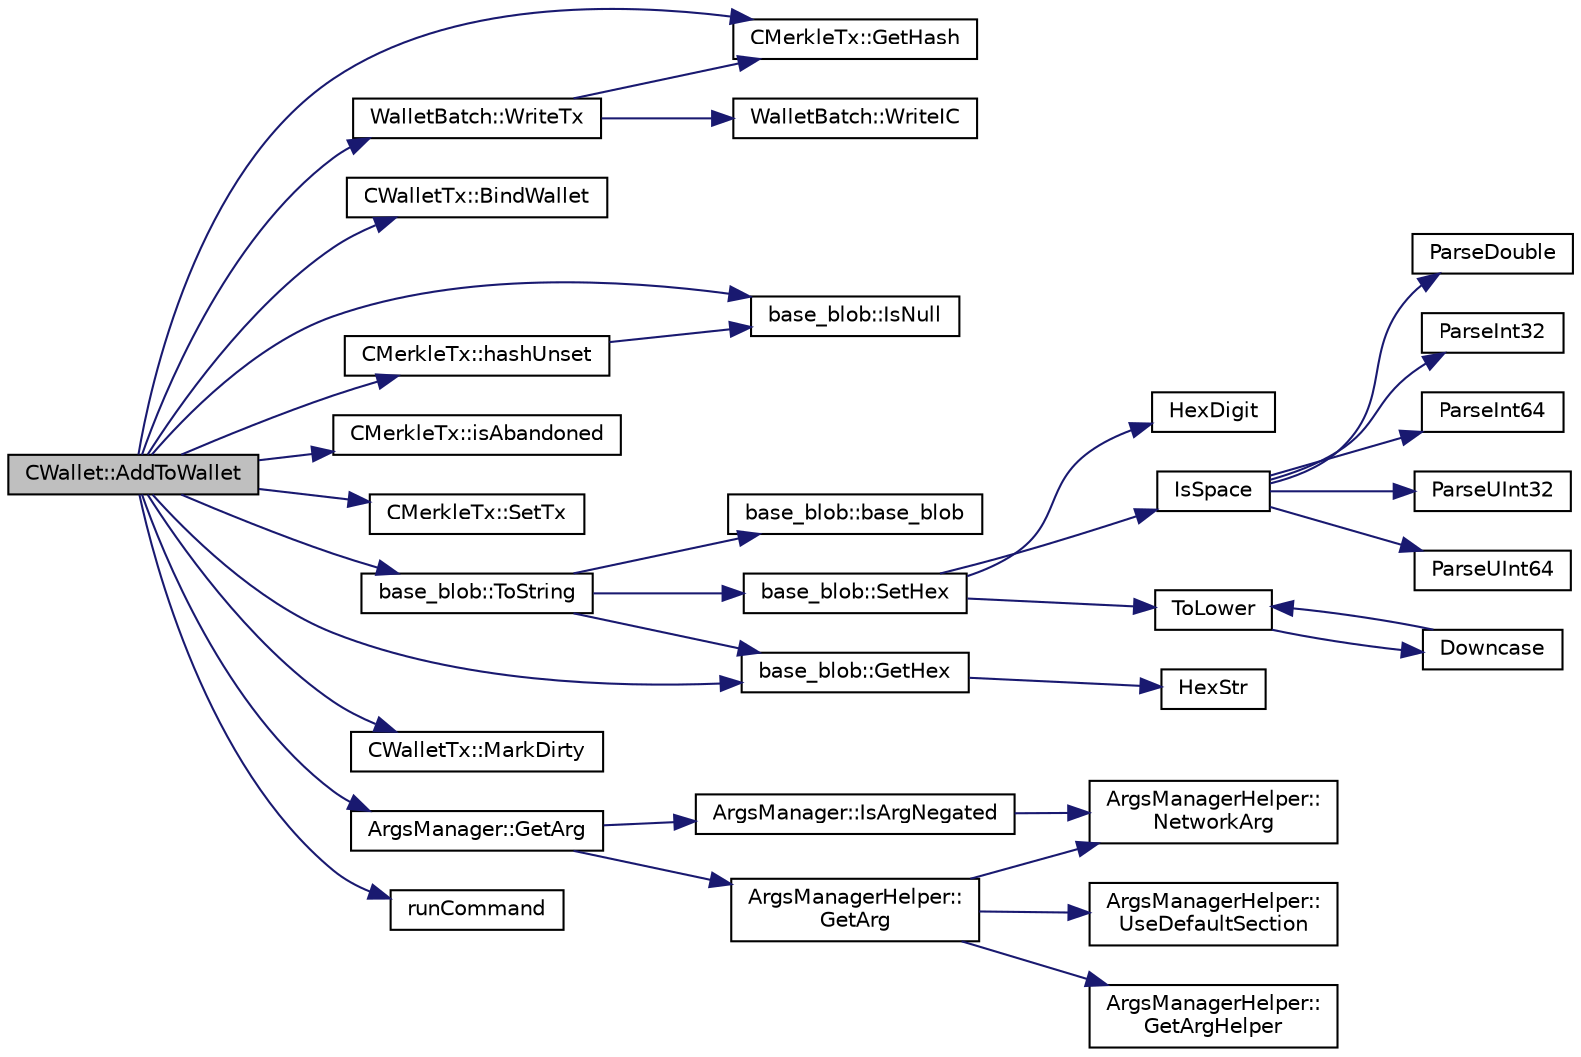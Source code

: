 digraph "CWallet::AddToWallet"
{
  edge [fontname="Helvetica",fontsize="10",labelfontname="Helvetica",labelfontsize="10"];
  node [fontname="Helvetica",fontsize="10",shape=record];
  rankdir="LR";
  Node1 [label="CWallet::AddToWallet",height=0.2,width=0.4,color="black", fillcolor="grey75", style="filled", fontcolor="black"];
  Node1 -> Node2 [color="midnightblue",fontsize="10",style="solid",fontname="Helvetica"];
  Node2 [label="CMerkleTx::GetHash",height=0.2,width=0.4,color="black", fillcolor="white", style="filled",URL="$class_c_merkle_tx.html#a0229887ee125fa7c45a90e9cca77bf94"];
  Node1 -> Node3 [color="midnightblue",fontsize="10",style="solid",fontname="Helvetica"];
  Node3 [label="CWalletTx::BindWallet",height=0.2,width=0.4,color="black", fillcolor="white", style="filled",URL="$class_c_wallet_tx.html#ab0ee7347584bff886dc24b9f63ff023c"];
  Node1 -> Node4 [color="midnightblue",fontsize="10",style="solid",fontname="Helvetica"];
  Node4 [label="CMerkleTx::hashUnset",height=0.2,width=0.4,color="black", fillcolor="white", style="filled",URL="$class_c_merkle_tx.html#aada56323da45b9cef191c846725bc382"];
  Node4 -> Node5 [color="midnightblue",fontsize="10",style="solid",fontname="Helvetica"];
  Node5 [label="base_blob::IsNull",height=0.2,width=0.4,color="black", fillcolor="white", style="filled",URL="$classbase__blob.html#aff2f3d1d623d91b6895a6a153434770e"];
  Node1 -> Node5 [color="midnightblue",fontsize="10",style="solid",fontname="Helvetica"];
  Node1 -> Node6 [color="midnightblue",fontsize="10",style="solid",fontname="Helvetica"];
  Node6 [label="CMerkleTx::isAbandoned",height=0.2,width=0.4,color="black", fillcolor="white", style="filled",URL="$class_c_merkle_tx.html#ada8e2d9091cb1b14250f32ef1ad46a30"];
  Node1 -> Node7 [color="midnightblue",fontsize="10",style="solid",fontname="Helvetica"];
  Node7 [label="CMerkleTx::SetTx",height=0.2,width=0.4,color="black", fillcolor="white", style="filled",URL="$class_c_merkle_tx.html#a3ee9b7ddcfb935d8c61f83cfa4cda519"];
  Node1 -> Node8 [color="midnightblue",fontsize="10",style="solid",fontname="Helvetica"];
  Node8 [label="base_blob::ToString",height=0.2,width=0.4,color="black", fillcolor="white", style="filled",URL="$classbase__blob.html#a1a26b5da921f48b09b228d1bfda05088"];
  Node8 -> Node9 [color="midnightblue",fontsize="10",style="solid",fontname="Helvetica"];
  Node9 [label="base_blob::base_blob",height=0.2,width=0.4,color="black", fillcolor="white", style="filled",URL="$classbase__blob.html#ada7be83089951dc9438f384c0587cf29"];
  Node8 -> Node10 [color="midnightblue",fontsize="10",style="solid",fontname="Helvetica"];
  Node10 [label="base_blob::GetHex",height=0.2,width=0.4,color="black", fillcolor="white", style="filled",URL="$classbase__blob.html#a9541747b1f91f9469ac0aff90665bd32"];
  Node10 -> Node11 [color="midnightblue",fontsize="10",style="solid",fontname="Helvetica"];
  Node11 [label="HexStr",height=0.2,width=0.4,color="black", fillcolor="white", style="filled",URL="$strencodings_8h.html#af003e10d5d34c3271ca57ec79059a5ae"];
  Node8 -> Node12 [color="midnightblue",fontsize="10",style="solid",fontname="Helvetica"];
  Node12 [label="base_blob::SetHex",height=0.2,width=0.4,color="black", fillcolor="white", style="filled",URL="$classbase__blob.html#a5ec1f681a2830f4e180fe664c0eb4dd0"];
  Node12 -> Node13 [color="midnightblue",fontsize="10",style="solid",fontname="Helvetica"];
  Node13 [label="IsSpace",height=0.2,width=0.4,color="black", fillcolor="white", style="filled",URL="$strencodings_8h.html#aa30de1eac29287732050df7168cde03a",tooltip="Tests if the given character is a whitespace character. "];
  Node13 -> Node14 [color="midnightblue",fontsize="10",style="solid",fontname="Helvetica"];
  Node14 [label="ParseInt32",height=0.2,width=0.4,color="black", fillcolor="white", style="filled",URL="$strencodings_8h.html#a28581aab6ddb04da2c69bd0f0ffee6ae",tooltip="Convert string to signed 32-bit integer with strict parse error feedback. "];
  Node13 -> Node15 [color="midnightblue",fontsize="10",style="solid",fontname="Helvetica"];
  Node15 [label="ParseInt64",height=0.2,width=0.4,color="black", fillcolor="white", style="filled",URL="$strencodings_8h.html#a7598ac1ae52f69abe5f103fc6e4c9bd9",tooltip="Convert string to signed 64-bit integer with strict parse error feedback. "];
  Node13 -> Node16 [color="midnightblue",fontsize="10",style="solid",fontname="Helvetica"];
  Node16 [label="ParseUInt32",height=0.2,width=0.4,color="black", fillcolor="white", style="filled",URL="$strencodings_8h.html#ad4cd67d1bc9cc91801e9c22a0bd94ca7",tooltip="Convert decimal string to unsigned 32-bit integer with strict parse error feedback. "];
  Node13 -> Node17 [color="midnightblue",fontsize="10",style="solid",fontname="Helvetica"];
  Node17 [label="ParseUInt64",height=0.2,width=0.4,color="black", fillcolor="white", style="filled",URL="$strencodings_8h.html#ab721ae646504bb11a2ac467cc9013659",tooltip="Convert decimal string to unsigned 64-bit integer with strict parse error feedback. "];
  Node13 -> Node18 [color="midnightblue",fontsize="10",style="solid",fontname="Helvetica"];
  Node18 [label="ParseDouble",height=0.2,width=0.4,color="black", fillcolor="white", style="filled",URL="$strencodings_8h.html#ab126210409626dcb61aeb0e4300a8a46",tooltip="Convert string to double with strict parse error feedback. "];
  Node12 -> Node19 [color="midnightblue",fontsize="10",style="solid",fontname="Helvetica"];
  Node19 [label="ToLower",height=0.2,width=0.4,color="black", fillcolor="white", style="filled",URL="$strencodings_8h.html#a3556fcd948bc859caaa04f7355a71b16",tooltip="Converts the given character to its lowercase equivalent. "];
  Node19 -> Node20 [color="midnightblue",fontsize="10",style="solid",fontname="Helvetica"];
  Node20 [label="Downcase",height=0.2,width=0.4,color="black", fillcolor="white", style="filled",URL="$strencodings_8h.html#a0112c4a0e8c623b7fc4a52730c57e2d0",tooltip="Converts the given string to its lowercase equivalent. "];
  Node20 -> Node19 [color="midnightblue",fontsize="10",style="solid",fontname="Helvetica"];
  Node12 -> Node21 [color="midnightblue",fontsize="10",style="solid",fontname="Helvetica"];
  Node21 [label="HexDigit",height=0.2,width=0.4,color="black", fillcolor="white", style="filled",URL="$strencodings_8cpp.html#aa59e8a8c5a39cb5041f93bb95dd02119"];
  Node1 -> Node22 [color="midnightblue",fontsize="10",style="solid",fontname="Helvetica"];
  Node22 [label="WalletBatch::WriteTx",height=0.2,width=0.4,color="black", fillcolor="white", style="filled",URL="$class_wallet_batch.html#a8c3c129d34433dcc8a60b55e0f7fd64b"];
  Node22 -> Node23 [color="midnightblue",fontsize="10",style="solid",fontname="Helvetica"];
  Node23 [label="WalletBatch::WriteIC",height=0.2,width=0.4,color="black", fillcolor="white", style="filled",URL="$class_wallet_batch.html#a552eb421cff45a9ed94b1ec77e5c76c3"];
  Node22 -> Node2 [color="midnightblue",fontsize="10",style="solid",fontname="Helvetica"];
  Node1 -> Node24 [color="midnightblue",fontsize="10",style="solid",fontname="Helvetica"];
  Node24 [label="CWalletTx::MarkDirty",height=0.2,width=0.4,color="black", fillcolor="white", style="filled",URL="$class_c_wallet_tx.html#ac8a376bcb955e437489504dc596b43cf",tooltip="make sure balances are recalculated "];
  Node1 -> Node25 [color="midnightblue",fontsize="10",style="solid",fontname="Helvetica"];
  Node25 [label="ArgsManager::GetArg",height=0.2,width=0.4,color="black", fillcolor="white", style="filled",URL="$class_args_manager.html#a565c101a8d753ca2d71c7069a9d411c1",tooltip="Return string argument or default value. "];
  Node25 -> Node26 [color="midnightblue",fontsize="10",style="solid",fontname="Helvetica"];
  Node26 [label="ArgsManager::IsArgNegated",height=0.2,width=0.4,color="black", fillcolor="white", style="filled",URL="$class_args_manager.html#a279ccbf7bbe9de5dceb8c6bfd1736583",tooltip="Return true if the argument was originally passed as a negated option, i.e. "];
  Node26 -> Node27 [color="midnightblue",fontsize="10",style="solid",fontname="Helvetica"];
  Node27 [label="ArgsManagerHelper::\lNetworkArg",height=0.2,width=0.4,color="black", fillcolor="white", style="filled",URL="$class_args_manager_helper.html#a863ddbcfbd113cf88cf622a0a4e32c1d",tooltip="Convert regular argument into the network-specific setting. "];
  Node25 -> Node28 [color="midnightblue",fontsize="10",style="solid",fontname="Helvetica"];
  Node28 [label="ArgsManagerHelper::\lGetArg",height=0.2,width=0.4,color="black", fillcolor="white", style="filled",URL="$class_args_manager_helper.html#aa4f8f77dc468b29cffe50513c78a87cd"];
  Node28 -> Node29 [color="midnightblue",fontsize="10",style="solid",fontname="Helvetica"];
  Node29 [label="ArgsManagerHelper::\lGetArgHelper",height=0.2,width=0.4,color="black", fillcolor="white", style="filled",URL="$class_args_manager_helper.html#a1804a95992b4e10d04f0b92c53032b29",tooltip="Return true/false if an argument is set in a map, and also return the first (or last) of the possibly..."];
  Node28 -> Node27 [color="midnightblue",fontsize="10",style="solid",fontname="Helvetica"];
  Node28 -> Node30 [color="midnightblue",fontsize="10",style="solid",fontname="Helvetica"];
  Node30 [label="ArgsManagerHelper::\lUseDefaultSection",height=0.2,width=0.4,color="black", fillcolor="white", style="filled",URL="$class_args_manager_helper.html#a43f3488403e4f0433ade323e48008359",tooltip="Determine whether to use config settings in the default section, See also comments around ArgsManager..."];
  Node1 -> Node10 [color="midnightblue",fontsize="10",style="solid",fontname="Helvetica"];
  Node1 -> Node31 [color="midnightblue",fontsize="10",style="solid",fontname="Helvetica"];
  Node31 [label="runCommand",height=0.2,width=0.4,color="black", fillcolor="white", style="filled",URL="$system_8cpp.html#aa803aa631ab8b4bd79fa9d7b2172bf9a"];
}
